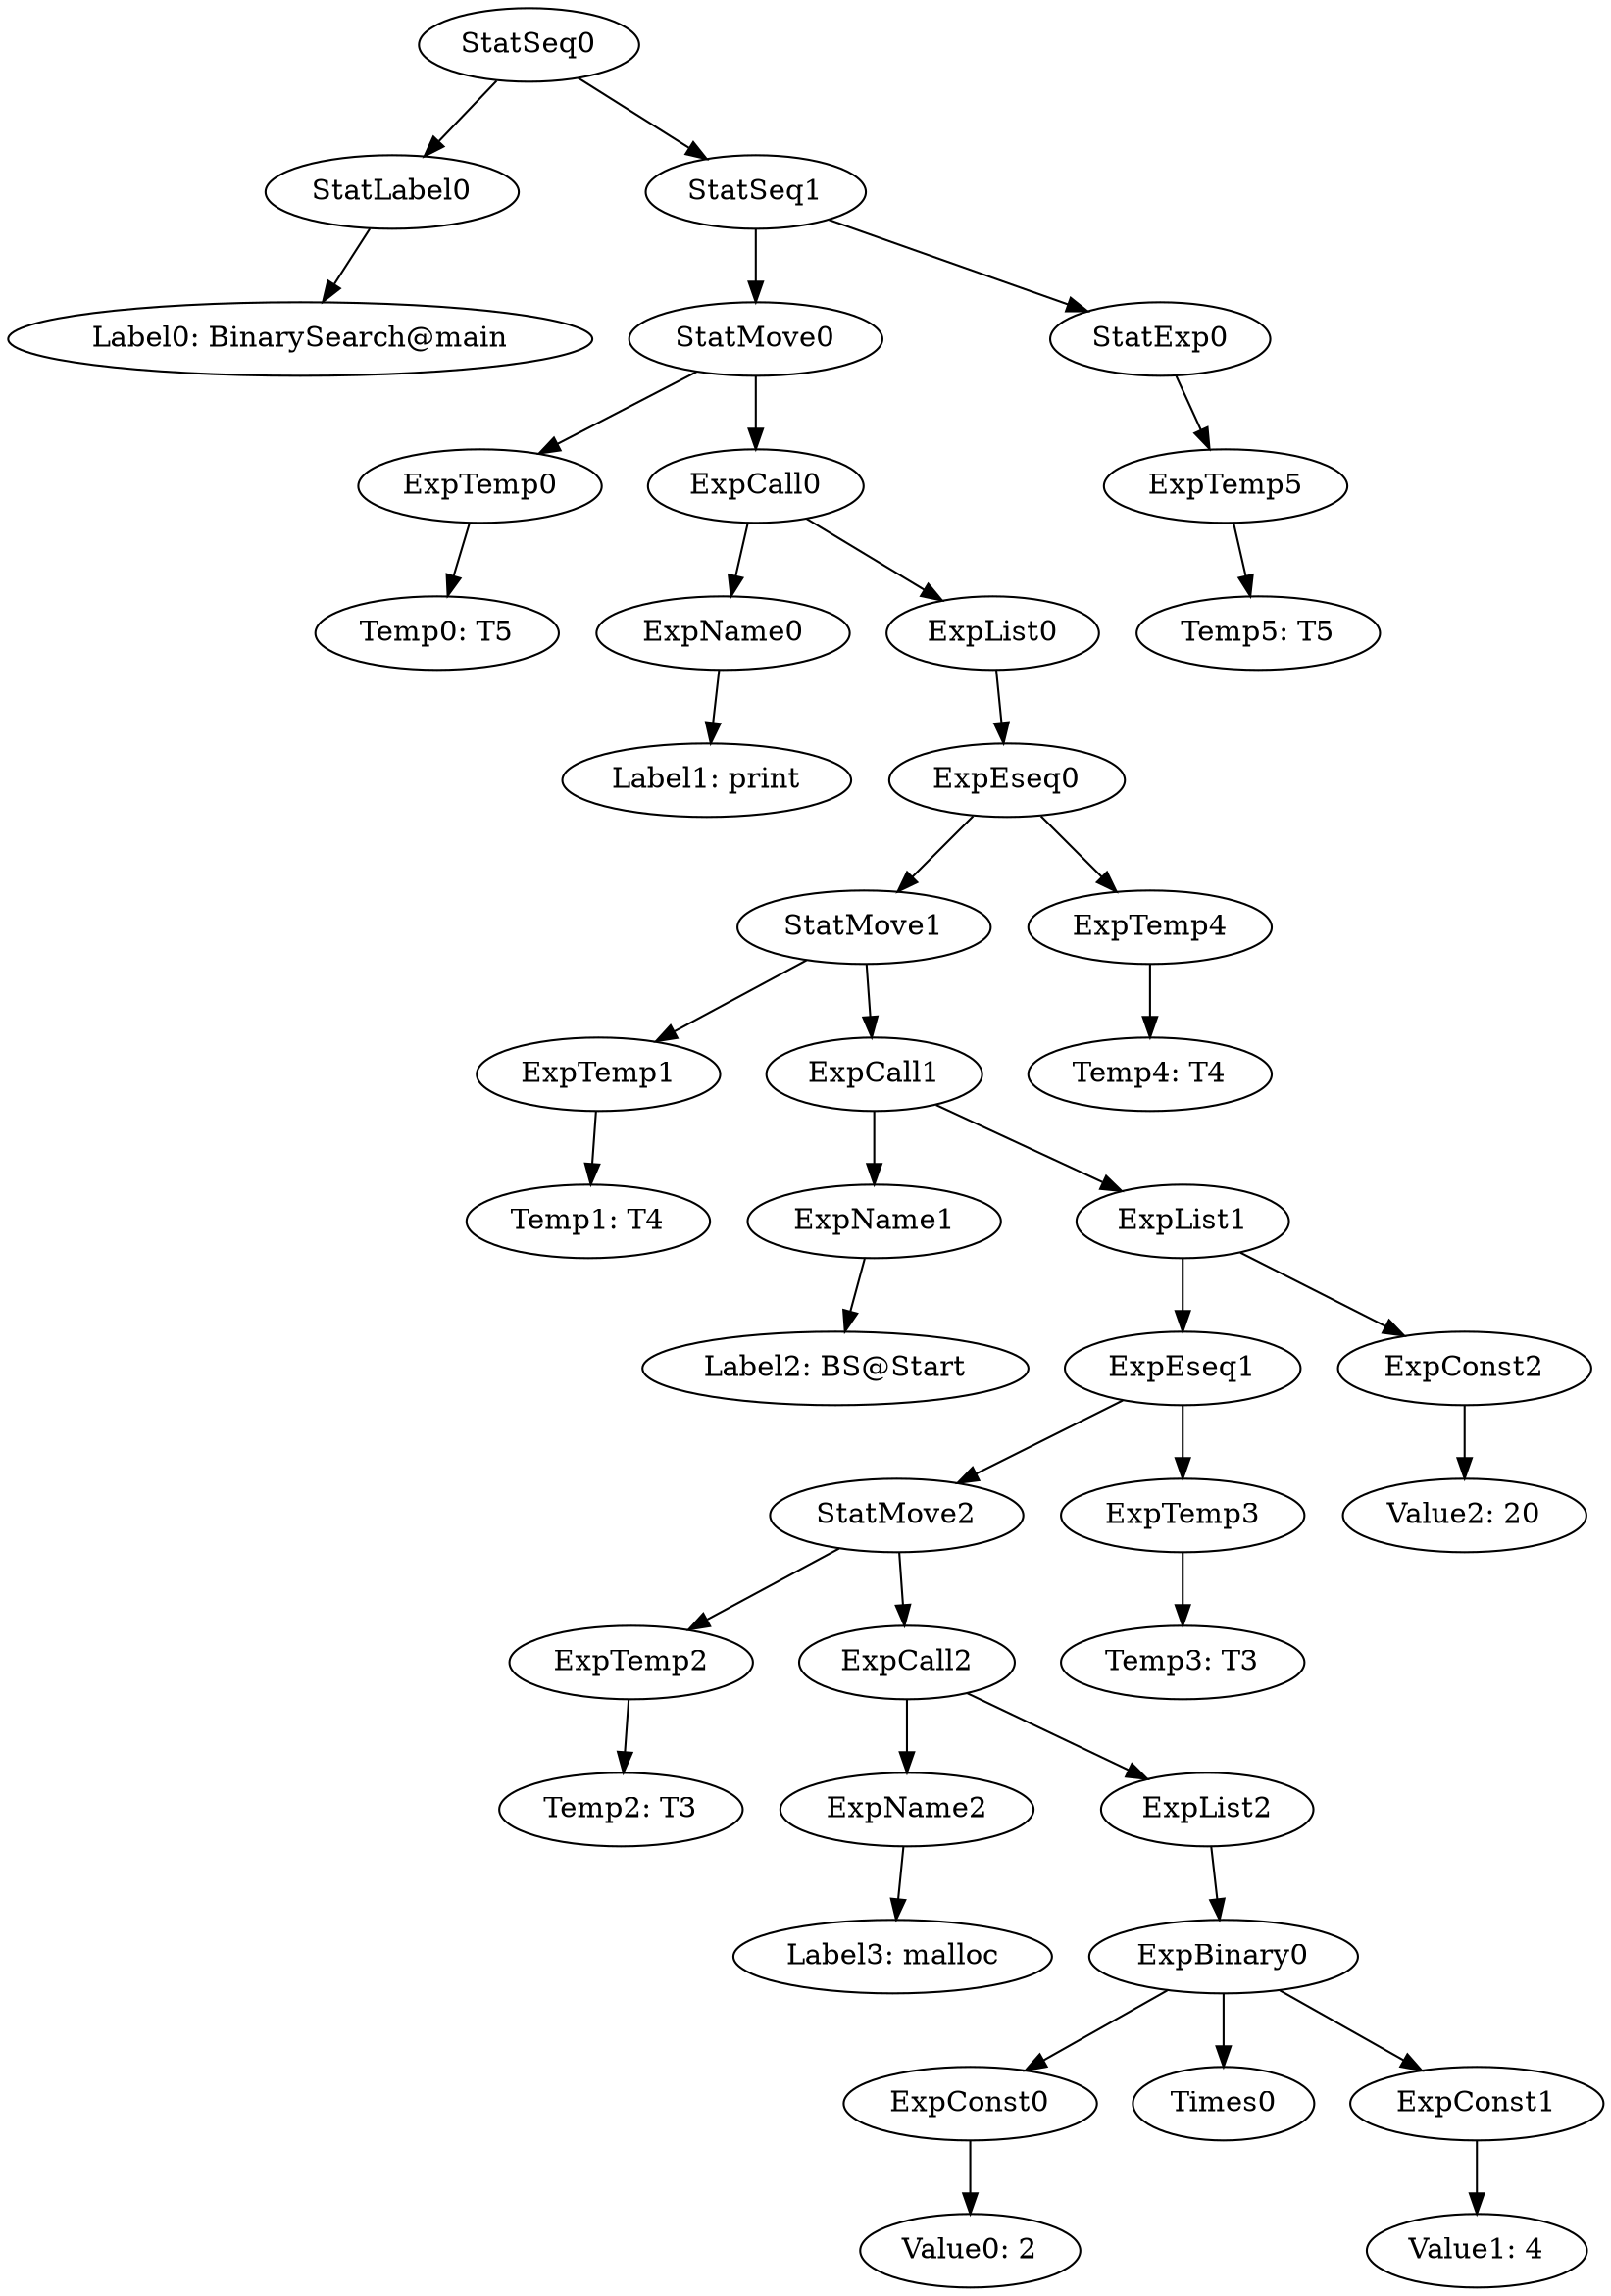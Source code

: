 digraph {
	ordering = out;
	StatExp0 -> ExpTemp5;
	ExpList0 -> ExpEseq0;
	ExpTemp4 -> "Temp4: T4";
	ExpEseq0 -> StatMove1;
	ExpEseq0 -> ExpTemp4;
	ExpName1 -> "Label2: BS@Start";
	StatMove1 -> ExpTemp1;
	StatMove1 -> ExpCall1;
	StatSeq1 -> StatMove0;
	StatSeq1 -> StatExp0;
	ExpConst1 -> "Value1: 4";
	ExpList1 -> ExpEseq1;
	ExpList1 -> ExpConst2;
	ExpCall0 -> ExpName0;
	ExpCall0 -> ExpList0;
	ExpName0 -> "Label1: print";
	StatLabel0 -> "Label0: BinarySearch@main";
	ExpTemp3 -> "Temp3: T3";
	ExpTemp0 -> "Temp0: T5";
	ExpList2 -> ExpBinary0;
	ExpCall1 -> ExpName1;
	ExpCall1 -> ExpList1;
	ExpTemp2 -> "Temp2: T3";
	StatMove2 -> ExpTemp2;
	StatMove2 -> ExpCall2;
	ExpTemp5 -> "Temp5: T5";
	ExpTemp1 -> "Temp1: T4";
	StatSeq0 -> StatLabel0;
	StatSeq0 -> StatSeq1;
	ExpName2 -> "Label3: malloc";
	ExpConst0 -> "Value0: 2";
	ExpBinary0 -> ExpConst0;
	ExpBinary0 -> Times0;
	ExpBinary0 -> ExpConst1;
	StatMove0 -> ExpTemp0;
	StatMove0 -> ExpCall0;
	ExpEseq1 -> StatMove2;
	ExpEseq1 -> ExpTemp3;
	ExpCall2 -> ExpName2;
	ExpCall2 -> ExpList2;
	ExpConst2 -> "Value2: 20";
}

